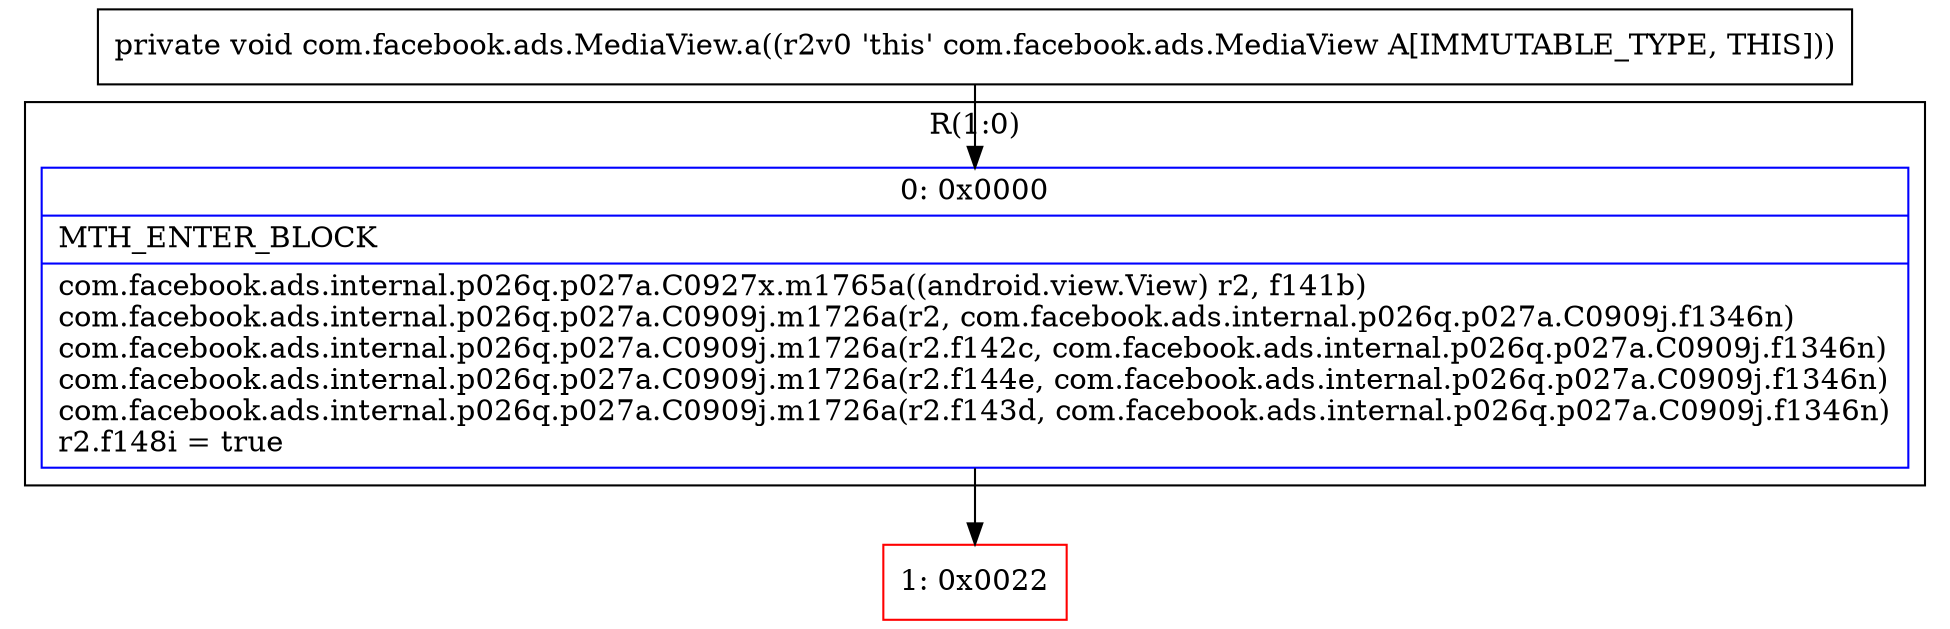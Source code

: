 digraph "CFG forcom.facebook.ads.MediaView.a()V" {
subgraph cluster_Region_736626046 {
label = "R(1:0)";
node [shape=record,color=blue];
Node_0 [shape=record,label="{0\:\ 0x0000|MTH_ENTER_BLOCK\l|com.facebook.ads.internal.p026q.p027a.C0927x.m1765a((android.view.View) r2, f141b)\lcom.facebook.ads.internal.p026q.p027a.C0909j.m1726a(r2, com.facebook.ads.internal.p026q.p027a.C0909j.f1346n)\lcom.facebook.ads.internal.p026q.p027a.C0909j.m1726a(r2.f142c, com.facebook.ads.internal.p026q.p027a.C0909j.f1346n)\lcom.facebook.ads.internal.p026q.p027a.C0909j.m1726a(r2.f144e, com.facebook.ads.internal.p026q.p027a.C0909j.f1346n)\lcom.facebook.ads.internal.p026q.p027a.C0909j.m1726a(r2.f143d, com.facebook.ads.internal.p026q.p027a.C0909j.f1346n)\lr2.f148i = true\l}"];
}
Node_1 [shape=record,color=red,label="{1\:\ 0x0022}"];
MethodNode[shape=record,label="{private void com.facebook.ads.MediaView.a((r2v0 'this' com.facebook.ads.MediaView A[IMMUTABLE_TYPE, THIS])) }"];
MethodNode -> Node_0;
Node_0 -> Node_1;
}

